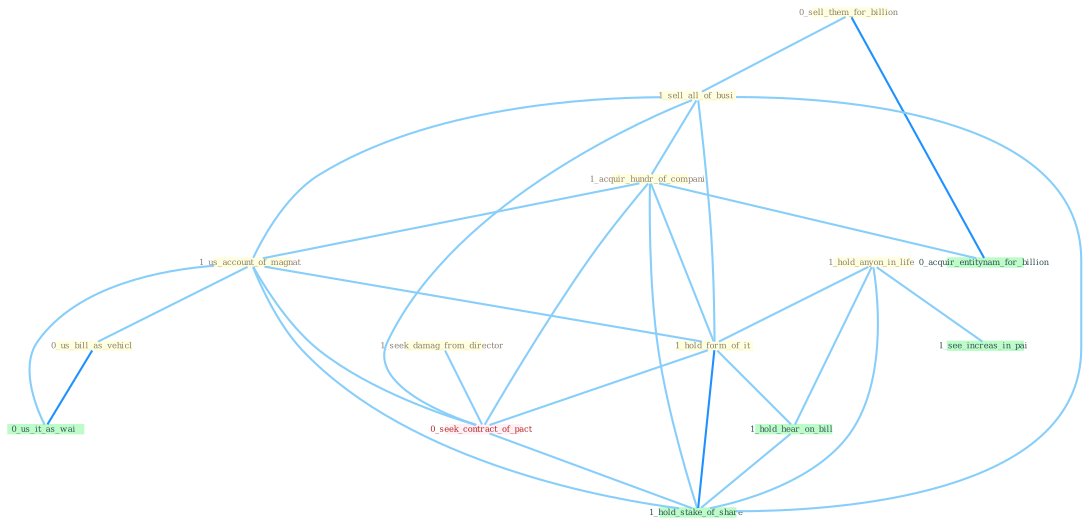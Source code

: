 Graph G{ 
    node
    [shape=polygon,style=filled,width=.5,height=.06,color="#BDFCC9",fixedsize=true,fontsize=4,
    fontcolor="#2f4f4f"];
    {node
    [color="#ffffe0", fontcolor="#8b7d6b"] "0_sell_them_for_billion " "1_hold_anyon_in_life " "1_seek_damag_from_director " "1_sell_all_of_busi " "1_acquir_hundr_of_compani " "1_us_account_of_magnat " "0_us_bill_as_vehicl " "1_hold_form_of_it "}
{node [color="#fff0f5", fontcolor="#b22222"] "0_seek_contract_of_pact "}
edge [color="#B0E2FF"];

	"0_sell_them_for_billion " -- "1_sell_all_of_busi " [w="1", color="#87cefa" ];
	"0_sell_them_for_billion " -- "0_acquir_entitynam_for_billion " [w="2", color="#1e90ff" , len=0.8];
	"1_hold_anyon_in_life " -- "1_hold_form_of_it " [w="1", color="#87cefa" ];
	"1_hold_anyon_in_life " -- "1_see_increas_in_pai " [w="1", color="#87cefa" ];
	"1_hold_anyon_in_life " -- "1_hold_hear_on_bill " [w="1", color="#87cefa" ];
	"1_hold_anyon_in_life " -- "1_hold_stake_of_share " [w="1", color="#87cefa" ];
	"1_seek_damag_from_director " -- "0_seek_contract_of_pact " [w="1", color="#87cefa" ];
	"1_sell_all_of_busi " -- "1_acquir_hundr_of_compani " [w="1", color="#87cefa" ];
	"1_sell_all_of_busi " -- "1_us_account_of_magnat " [w="1", color="#87cefa" ];
	"1_sell_all_of_busi " -- "1_hold_form_of_it " [w="1", color="#87cefa" ];
	"1_sell_all_of_busi " -- "0_seek_contract_of_pact " [w="1", color="#87cefa" ];
	"1_sell_all_of_busi " -- "1_hold_stake_of_share " [w="1", color="#87cefa" ];
	"1_acquir_hundr_of_compani " -- "1_us_account_of_magnat " [w="1", color="#87cefa" ];
	"1_acquir_hundr_of_compani " -- "1_hold_form_of_it " [w="1", color="#87cefa" ];
	"1_acquir_hundr_of_compani " -- "0_seek_contract_of_pact " [w="1", color="#87cefa" ];
	"1_acquir_hundr_of_compani " -- "0_acquir_entitynam_for_billion " [w="1", color="#87cefa" ];
	"1_acquir_hundr_of_compani " -- "1_hold_stake_of_share " [w="1", color="#87cefa" ];
	"1_us_account_of_magnat " -- "0_us_bill_as_vehicl " [w="1", color="#87cefa" ];
	"1_us_account_of_magnat " -- "1_hold_form_of_it " [w="1", color="#87cefa" ];
	"1_us_account_of_magnat " -- "0_seek_contract_of_pact " [w="1", color="#87cefa" ];
	"1_us_account_of_magnat " -- "0_us_it_as_wai " [w="1", color="#87cefa" ];
	"1_us_account_of_magnat " -- "1_hold_stake_of_share " [w="1", color="#87cefa" ];
	"0_us_bill_as_vehicl " -- "0_us_it_as_wai " [w="2", color="#1e90ff" , len=0.8];
	"1_hold_form_of_it " -- "0_seek_contract_of_pact " [w="1", color="#87cefa" ];
	"1_hold_form_of_it " -- "1_hold_hear_on_bill " [w="1", color="#87cefa" ];
	"1_hold_form_of_it " -- "1_hold_stake_of_share " [w="2", color="#1e90ff" , len=0.8];
	"0_seek_contract_of_pact " -- "1_hold_stake_of_share " [w="1", color="#87cefa" ];
	"1_hold_hear_on_bill " -- "1_hold_stake_of_share " [w="1", color="#87cefa" ];
}